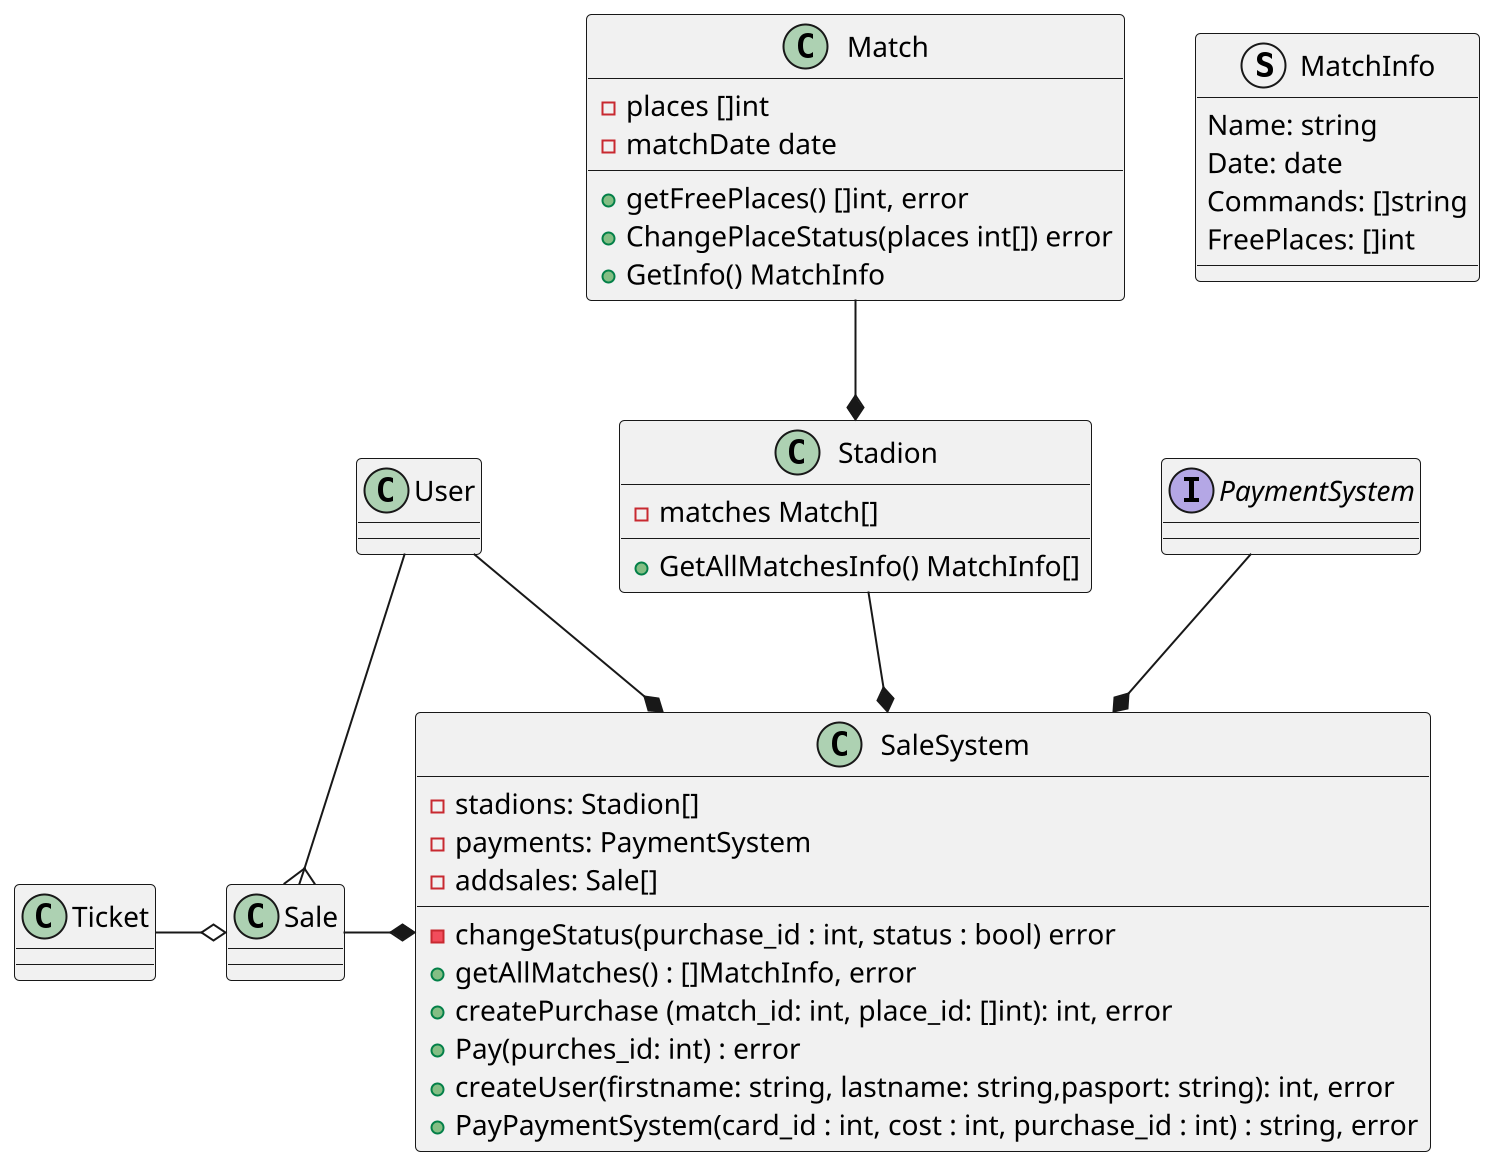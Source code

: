 @startuml precident_sale
scale 2
class Stadion {
    -matches Match[]
    +GetAllMatchesInfo() MatchInfo[]
}
class Match {
    -places []int
    -matchDate date
    +getFreePlaces() []int, error
    +ChangePlaceStatus(places int[]) error
    +GetInfo() MatchInfo
}
class Ticket
class Sale
class SaleSystem {
    -stadions: Stadion[]
    -payments: PaymentSystem
    -addsales: Sale[]
    -changeStatus(purchase_id : int, status : bool) error
    +getAllMatches() : []MatchInfo, error
    +createPurchase (match_id: int, place_id: []int): int, error
    +Pay(purches_id: int) : error
    +createUser(firstname: string, lastname: string,pasport: string): int, error
    +PayPaymentSystem(card_id : int, cost : int, purchase_id : int) : string, error
}
class User
struct MatchInfo {
    Name: string
    Date: date
    Commands: []string
    FreePlaces: []int
}
interface PaymentSystem

Match --* Stadion
Stadion --* SaleSystem

Sale o-left- Ticket
SaleSystem *-left- Sale
User --* SaleSystem
User -down-{ Sale
PaymentSystem -down-* SaleSystem

@enduml